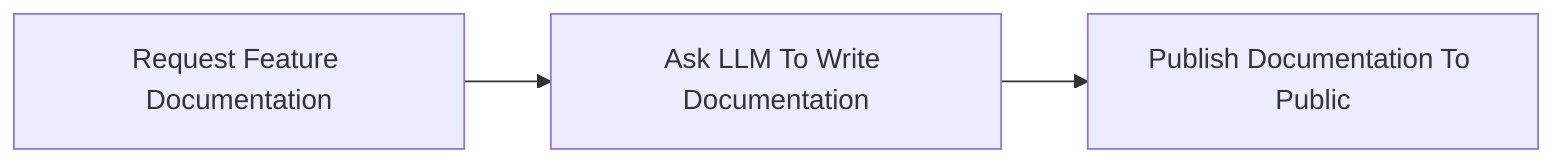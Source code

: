 graph LR
    A[Request Feature Documentation] --> B[Ask LLM To Write Documentation] --> C[Publish Documentation To Public]